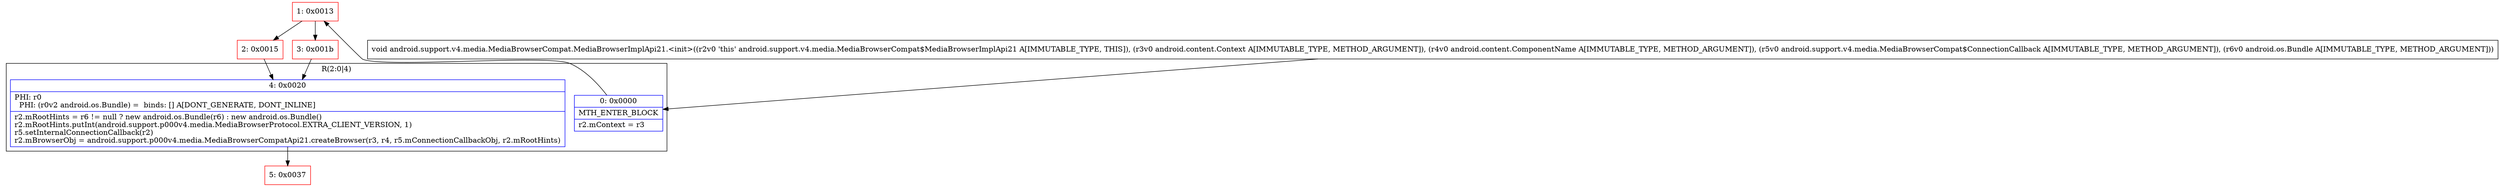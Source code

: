 digraph "CFG forandroid.support.v4.media.MediaBrowserCompat.MediaBrowserImplApi21.\<init\>(Landroid\/content\/Context;Landroid\/content\/ComponentName;Landroid\/support\/v4\/media\/MediaBrowserCompat$ConnectionCallback;Landroid\/os\/Bundle;)V" {
subgraph cluster_Region_212649927 {
label = "R(2:0|4)";
node [shape=record,color=blue];
Node_0 [shape=record,label="{0\:\ 0x0000|MTH_ENTER_BLOCK\l|r2.mContext = r3\l}"];
Node_4 [shape=record,label="{4\:\ 0x0020|PHI: r0 \l  PHI: (r0v2 android.os.Bundle) =  binds: [] A[DONT_GENERATE, DONT_INLINE]\l|r2.mRootHints = r6 != null ? new android.os.Bundle(r6) : new android.os.Bundle()\lr2.mRootHints.putInt(android.support.p000v4.media.MediaBrowserProtocol.EXTRA_CLIENT_VERSION, 1)\lr5.setInternalConnectionCallback(r2)\lr2.mBrowserObj = android.support.p000v4.media.MediaBrowserCompatApi21.createBrowser(r3, r4, r5.mConnectionCallbackObj, r2.mRootHints)\l}"];
}
Node_1 [shape=record,color=red,label="{1\:\ 0x0013}"];
Node_2 [shape=record,color=red,label="{2\:\ 0x0015}"];
Node_3 [shape=record,color=red,label="{3\:\ 0x001b}"];
Node_5 [shape=record,color=red,label="{5\:\ 0x0037}"];
MethodNode[shape=record,label="{void android.support.v4.media.MediaBrowserCompat.MediaBrowserImplApi21.\<init\>((r2v0 'this' android.support.v4.media.MediaBrowserCompat$MediaBrowserImplApi21 A[IMMUTABLE_TYPE, THIS]), (r3v0 android.content.Context A[IMMUTABLE_TYPE, METHOD_ARGUMENT]), (r4v0 android.content.ComponentName A[IMMUTABLE_TYPE, METHOD_ARGUMENT]), (r5v0 android.support.v4.media.MediaBrowserCompat$ConnectionCallback A[IMMUTABLE_TYPE, METHOD_ARGUMENT]), (r6v0 android.os.Bundle A[IMMUTABLE_TYPE, METHOD_ARGUMENT])) }"];
MethodNode -> Node_0;
Node_0 -> Node_1;
Node_4 -> Node_5;
Node_1 -> Node_2;
Node_1 -> Node_3;
Node_2 -> Node_4;
Node_3 -> Node_4;
}

